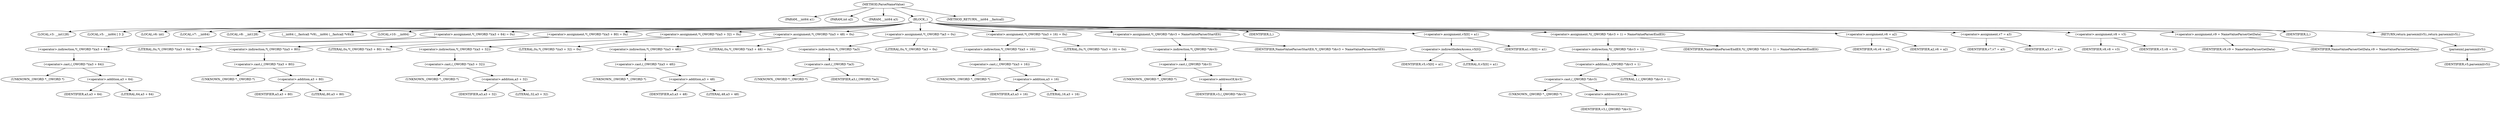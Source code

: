 digraph ParseNameValue {  
"1000108" [label = "(METHOD,ParseNameValue)" ]
"1000109" [label = "(PARAM,__int64 a1)" ]
"1000110" [label = "(PARAM,int a2)" ]
"1000111" [label = "(PARAM,__int64 a3)" ]
"1000112" [label = "(BLOCK,,)" ]
"1000113" [label = "(LOCAL,v3: __int128)" ]
"1000114" [label = "(LOCAL,v5: __int64 [ 3 ])" ]
"1000115" [label = "(LOCAL,v6: int)" ]
"1000116" [label = "(LOCAL,v7: __int64)" ]
"1000117" [label = "(LOCAL,v8: __int128)" ]
"1000118" [label = "(__int64 (__fastcall *v9),__int64 (__fastcall *v9)())" ]
"1000119" [label = "(LOCAL,v10: __int64)" ]
"1000120" [label = "(<operator>.assignment,*(_OWORD *)(a3 + 64) = 0u)" ]
"1000121" [label = "(<operator>.indirection,*(_OWORD *)(a3 + 64))" ]
"1000122" [label = "(<operator>.cast,(_OWORD *)(a3 + 64))" ]
"1000123" [label = "(UNKNOWN,_OWORD *,_OWORD *)" ]
"1000124" [label = "(<operator>.addition,a3 + 64)" ]
"1000125" [label = "(IDENTIFIER,a3,a3 + 64)" ]
"1000126" [label = "(LITERAL,64,a3 + 64)" ]
"1000127" [label = "(LITERAL,0u,*(_OWORD *)(a3 + 64) = 0u)" ]
"1000128" [label = "(<operator>.assignment,*(_OWORD *)(a3 + 80) = 0u)" ]
"1000129" [label = "(<operator>.indirection,*(_OWORD *)(a3 + 80))" ]
"1000130" [label = "(<operator>.cast,(_OWORD *)(a3 + 80))" ]
"1000131" [label = "(UNKNOWN,_OWORD *,_OWORD *)" ]
"1000132" [label = "(<operator>.addition,a3 + 80)" ]
"1000133" [label = "(IDENTIFIER,a3,a3 + 80)" ]
"1000134" [label = "(LITERAL,80,a3 + 80)" ]
"1000135" [label = "(LITERAL,0u,*(_OWORD *)(a3 + 80) = 0u)" ]
"1000136" [label = "(<operator>.assignment,*(_OWORD *)(a3 + 32) = 0u)" ]
"1000137" [label = "(<operator>.indirection,*(_OWORD *)(a3 + 32))" ]
"1000138" [label = "(<operator>.cast,(_OWORD *)(a3 + 32))" ]
"1000139" [label = "(UNKNOWN,_OWORD *,_OWORD *)" ]
"1000140" [label = "(<operator>.addition,a3 + 32)" ]
"1000141" [label = "(IDENTIFIER,a3,a3 + 32)" ]
"1000142" [label = "(LITERAL,32,a3 + 32)" ]
"1000143" [label = "(LITERAL,0u,*(_OWORD *)(a3 + 32) = 0u)" ]
"1000144" [label = "(<operator>.assignment,*(_OWORD *)(a3 + 48) = 0u)" ]
"1000145" [label = "(<operator>.indirection,*(_OWORD *)(a3 + 48))" ]
"1000146" [label = "(<operator>.cast,(_OWORD *)(a3 + 48))" ]
"1000147" [label = "(UNKNOWN,_OWORD *,_OWORD *)" ]
"1000148" [label = "(<operator>.addition,a3 + 48)" ]
"1000149" [label = "(IDENTIFIER,a3,a3 + 48)" ]
"1000150" [label = "(LITERAL,48,a3 + 48)" ]
"1000151" [label = "(LITERAL,0u,*(_OWORD *)(a3 + 48) = 0u)" ]
"1000152" [label = "(<operator>.assignment,*(_OWORD *)a3 = 0u)" ]
"1000153" [label = "(<operator>.indirection,*(_OWORD *)a3)" ]
"1000154" [label = "(<operator>.cast,(_OWORD *)a3)" ]
"1000155" [label = "(UNKNOWN,_OWORD *,_OWORD *)" ]
"1000156" [label = "(IDENTIFIER,a3,(_OWORD *)a3)" ]
"1000157" [label = "(LITERAL,0u,*(_OWORD *)a3 = 0u)" ]
"1000158" [label = "(<operator>.assignment,*(_OWORD *)(a3 + 16) = 0u)" ]
"1000159" [label = "(<operator>.indirection,*(_OWORD *)(a3 + 16))" ]
"1000160" [label = "(<operator>.cast,(_OWORD *)(a3 + 16))" ]
"1000161" [label = "(UNKNOWN,_OWORD *,_OWORD *)" ]
"1000162" [label = "(<operator>.addition,a3 + 16)" ]
"1000163" [label = "(IDENTIFIER,a3,a3 + 16)" ]
"1000164" [label = "(LITERAL,16,a3 + 16)" ]
"1000165" [label = "(LITERAL,0u,*(_OWORD *)(a3 + 16) = 0u)" ]
"1000166" [label = "(<operator>.assignment,*(_QWORD *)&v3 = NameValueParserStartElt)" ]
"1000167" [label = "(<operator>.indirection,*(_QWORD *)&v3)" ]
"1000168" [label = "(<operator>.cast,(_QWORD *)&v3)" ]
"1000169" [label = "(UNKNOWN,_QWORD *,_QWORD *)" ]
"1000170" [label = "(<operator>.addressOf,&v3)" ]
"1000171" [label = "(IDENTIFIER,v3,(_QWORD *)&v3)" ]
"1000172" [label = "(IDENTIFIER,NameValueParserStartElt,*(_QWORD *)&v3 = NameValueParserStartElt)" ]
"1000173" [label = "(IDENTIFIER,L,)" ]
"1000174" [label = "(<operator>.assignment,v5[0] = a1)" ]
"1000175" [label = "(<operator>.indirectIndexAccess,v5[0])" ]
"1000176" [label = "(IDENTIFIER,v5,v5[0] = a1)" ]
"1000177" [label = "(LITERAL,0,v5[0] = a1)" ]
"1000178" [label = "(IDENTIFIER,a1,v5[0] = a1)" ]
"1000179" [label = "(<operator>.assignment,*((_QWORD *)&v3 + 1) = NameValueParserEndElt)" ]
"1000180" [label = "(<operator>.indirection,*((_QWORD *)&v3 + 1))" ]
"1000181" [label = "(<operator>.addition,(_QWORD *)&v3 + 1)" ]
"1000182" [label = "(<operator>.cast,(_QWORD *)&v3)" ]
"1000183" [label = "(UNKNOWN,_QWORD *,_QWORD *)" ]
"1000184" [label = "(<operator>.addressOf,&v3)" ]
"1000185" [label = "(IDENTIFIER,v3,(_QWORD *)&v3)" ]
"1000186" [label = "(LITERAL,1,(_QWORD *)&v3 + 1)" ]
"1000187" [label = "(IDENTIFIER,NameValueParserEndElt,*((_QWORD *)&v3 + 1) = NameValueParserEndElt)" ]
"1000188" [label = "(<operator>.assignment,v6 = a2)" ]
"1000189" [label = "(IDENTIFIER,v6,v6 = a2)" ]
"1000190" [label = "(IDENTIFIER,a2,v6 = a2)" ]
"1000191" [label = "(<operator>.assignment,v7 = a3)" ]
"1000192" [label = "(IDENTIFIER,v7,v7 = a3)" ]
"1000193" [label = "(IDENTIFIER,a3,v7 = a3)" ]
"1000194" [label = "(<operator>.assignment,v8 = v3)" ]
"1000195" [label = "(IDENTIFIER,v8,v8 = v3)" ]
"1000196" [label = "(IDENTIFIER,v3,v8 = v3)" ]
"1000197" [label = "(<operator>.assignment,v9 = NameValueParserGetData)" ]
"1000198" [label = "(IDENTIFIER,v9,v9 = NameValueParserGetData)" ]
"1000199" [label = "(IDENTIFIER,NameValueParserGetData,v9 = NameValueParserGetData)" ]
"1000200" [label = "(IDENTIFIER,L,)" ]
"1000201" [label = "(RETURN,return parsexml(v5);,return parsexml(v5);)" ]
"1000202" [label = "(parsexml,parsexml(v5))" ]
"1000203" [label = "(IDENTIFIER,v5,parsexml(v5))" ]
"1000204" [label = "(METHOD_RETURN,__int64 __fastcall)" ]
  "1000108" -> "1000109" 
  "1000108" -> "1000110" 
  "1000108" -> "1000111" 
  "1000108" -> "1000112" 
  "1000108" -> "1000204" 
  "1000112" -> "1000113" 
  "1000112" -> "1000114" 
  "1000112" -> "1000115" 
  "1000112" -> "1000116" 
  "1000112" -> "1000117" 
  "1000112" -> "1000118" 
  "1000112" -> "1000119" 
  "1000112" -> "1000120" 
  "1000112" -> "1000128" 
  "1000112" -> "1000136" 
  "1000112" -> "1000144" 
  "1000112" -> "1000152" 
  "1000112" -> "1000158" 
  "1000112" -> "1000166" 
  "1000112" -> "1000173" 
  "1000112" -> "1000174" 
  "1000112" -> "1000179" 
  "1000112" -> "1000188" 
  "1000112" -> "1000191" 
  "1000112" -> "1000194" 
  "1000112" -> "1000197" 
  "1000112" -> "1000200" 
  "1000112" -> "1000201" 
  "1000120" -> "1000121" 
  "1000120" -> "1000127" 
  "1000121" -> "1000122" 
  "1000122" -> "1000123" 
  "1000122" -> "1000124" 
  "1000124" -> "1000125" 
  "1000124" -> "1000126" 
  "1000128" -> "1000129" 
  "1000128" -> "1000135" 
  "1000129" -> "1000130" 
  "1000130" -> "1000131" 
  "1000130" -> "1000132" 
  "1000132" -> "1000133" 
  "1000132" -> "1000134" 
  "1000136" -> "1000137" 
  "1000136" -> "1000143" 
  "1000137" -> "1000138" 
  "1000138" -> "1000139" 
  "1000138" -> "1000140" 
  "1000140" -> "1000141" 
  "1000140" -> "1000142" 
  "1000144" -> "1000145" 
  "1000144" -> "1000151" 
  "1000145" -> "1000146" 
  "1000146" -> "1000147" 
  "1000146" -> "1000148" 
  "1000148" -> "1000149" 
  "1000148" -> "1000150" 
  "1000152" -> "1000153" 
  "1000152" -> "1000157" 
  "1000153" -> "1000154" 
  "1000154" -> "1000155" 
  "1000154" -> "1000156" 
  "1000158" -> "1000159" 
  "1000158" -> "1000165" 
  "1000159" -> "1000160" 
  "1000160" -> "1000161" 
  "1000160" -> "1000162" 
  "1000162" -> "1000163" 
  "1000162" -> "1000164" 
  "1000166" -> "1000167" 
  "1000166" -> "1000172" 
  "1000167" -> "1000168" 
  "1000168" -> "1000169" 
  "1000168" -> "1000170" 
  "1000170" -> "1000171" 
  "1000174" -> "1000175" 
  "1000174" -> "1000178" 
  "1000175" -> "1000176" 
  "1000175" -> "1000177" 
  "1000179" -> "1000180" 
  "1000179" -> "1000187" 
  "1000180" -> "1000181" 
  "1000181" -> "1000182" 
  "1000181" -> "1000186" 
  "1000182" -> "1000183" 
  "1000182" -> "1000184" 
  "1000184" -> "1000185" 
  "1000188" -> "1000189" 
  "1000188" -> "1000190" 
  "1000191" -> "1000192" 
  "1000191" -> "1000193" 
  "1000194" -> "1000195" 
  "1000194" -> "1000196" 
  "1000197" -> "1000198" 
  "1000197" -> "1000199" 
  "1000201" -> "1000202" 
  "1000202" -> "1000203" 
}
